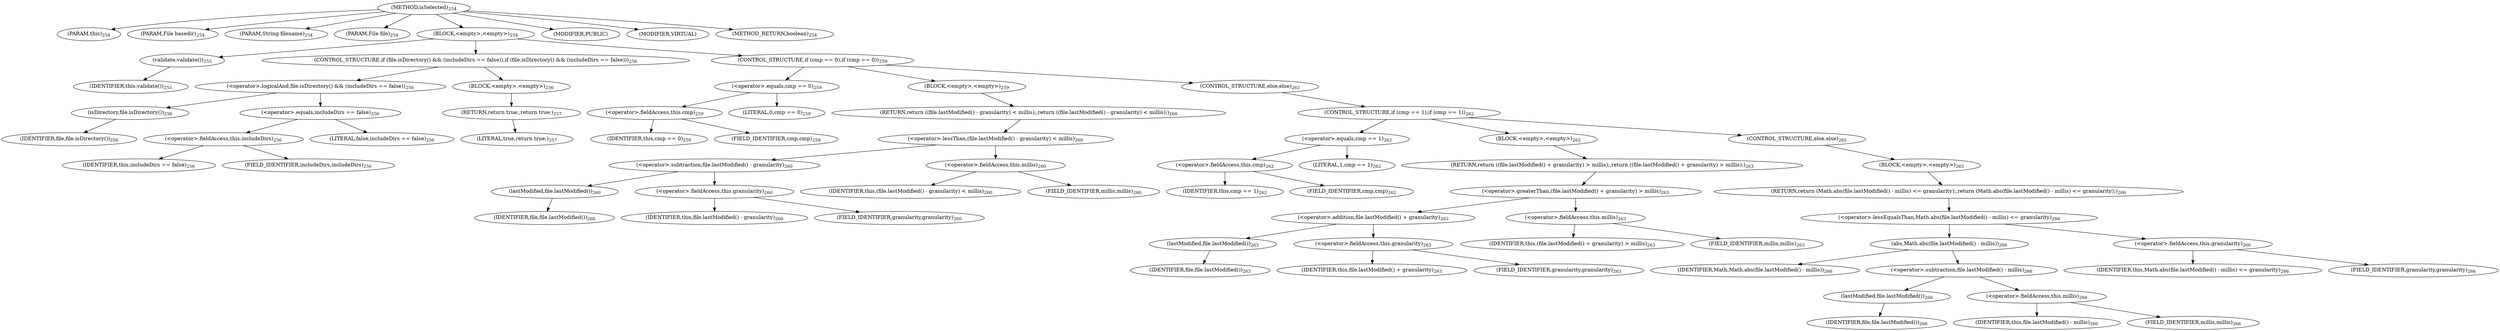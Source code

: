 digraph "isSelected" {  
"478" [label = <(METHOD,isSelected)<SUB>254</SUB>> ]
"33" [label = <(PARAM,this)<SUB>254</SUB>> ]
"479" [label = <(PARAM,File basedir)<SUB>254</SUB>> ]
"480" [label = <(PARAM,String filename)<SUB>254</SUB>> ]
"481" [label = <(PARAM,File file)<SUB>254</SUB>> ]
"482" [label = <(BLOCK,&lt;empty&gt;,&lt;empty&gt;)<SUB>254</SUB>> ]
"483" [label = <(validate,validate())<SUB>255</SUB>> ]
"32" [label = <(IDENTIFIER,this,validate())<SUB>255</SUB>> ]
"484" [label = <(CONTROL_STRUCTURE,if (file.isDirectory() &amp;&amp; (includeDirs == false)),if (file.isDirectory() &amp;&amp; (includeDirs == false)))<SUB>256</SUB>> ]
"485" [label = <(&lt;operator&gt;.logicalAnd,file.isDirectory() &amp;&amp; (includeDirs == false))<SUB>256</SUB>> ]
"486" [label = <(isDirectory,file.isDirectory())<SUB>256</SUB>> ]
"487" [label = <(IDENTIFIER,file,file.isDirectory())<SUB>256</SUB>> ]
"488" [label = <(&lt;operator&gt;.equals,includeDirs == false)<SUB>256</SUB>> ]
"489" [label = <(&lt;operator&gt;.fieldAccess,this.includeDirs)<SUB>256</SUB>> ]
"490" [label = <(IDENTIFIER,this,includeDirs == false)<SUB>256</SUB>> ]
"491" [label = <(FIELD_IDENTIFIER,includeDirs,includeDirs)<SUB>256</SUB>> ]
"492" [label = <(LITERAL,false,includeDirs == false)<SUB>256</SUB>> ]
"493" [label = <(BLOCK,&lt;empty&gt;,&lt;empty&gt;)<SUB>256</SUB>> ]
"494" [label = <(RETURN,return true;,return true;)<SUB>257</SUB>> ]
"495" [label = <(LITERAL,true,return true;)<SUB>257</SUB>> ]
"496" [label = <(CONTROL_STRUCTURE,if (cmp == 0),if (cmp == 0))<SUB>259</SUB>> ]
"497" [label = <(&lt;operator&gt;.equals,cmp == 0)<SUB>259</SUB>> ]
"498" [label = <(&lt;operator&gt;.fieldAccess,this.cmp)<SUB>259</SUB>> ]
"499" [label = <(IDENTIFIER,this,cmp == 0)<SUB>259</SUB>> ]
"500" [label = <(FIELD_IDENTIFIER,cmp,cmp)<SUB>259</SUB>> ]
"501" [label = <(LITERAL,0,cmp == 0)<SUB>259</SUB>> ]
"502" [label = <(BLOCK,&lt;empty&gt;,&lt;empty&gt;)<SUB>259</SUB>> ]
"503" [label = <(RETURN,return ((file.lastModified() - granularity) &lt; millis);,return ((file.lastModified() - granularity) &lt; millis);)<SUB>260</SUB>> ]
"504" [label = <(&lt;operator&gt;.lessThan,(file.lastModified() - granularity) &lt; millis)<SUB>260</SUB>> ]
"505" [label = <(&lt;operator&gt;.subtraction,file.lastModified() - granularity)<SUB>260</SUB>> ]
"506" [label = <(lastModified,file.lastModified())<SUB>260</SUB>> ]
"507" [label = <(IDENTIFIER,file,file.lastModified())<SUB>260</SUB>> ]
"508" [label = <(&lt;operator&gt;.fieldAccess,this.granularity)<SUB>260</SUB>> ]
"509" [label = <(IDENTIFIER,this,file.lastModified() - granularity)<SUB>260</SUB>> ]
"510" [label = <(FIELD_IDENTIFIER,granularity,granularity)<SUB>260</SUB>> ]
"511" [label = <(&lt;operator&gt;.fieldAccess,this.millis)<SUB>260</SUB>> ]
"512" [label = <(IDENTIFIER,this,(file.lastModified() - granularity) &lt; millis)<SUB>260</SUB>> ]
"513" [label = <(FIELD_IDENTIFIER,millis,millis)<SUB>260</SUB>> ]
"514" [label = <(CONTROL_STRUCTURE,else,else)<SUB>262</SUB>> ]
"515" [label = <(CONTROL_STRUCTURE,if (cmp == 1),if (cmp == 1))<SUB>262</SUB>> ]
"516" [label = <(&lt;operator&gt;.equals,cmp == 1)<SUB>262</SUB>> ]
"517" [label = <(&lt;operator&gt;.fieldAccess,this.cmp)<SUB>262</SUB>> ]
"518" [label = <(IDENTIFIER,this,cmp == 1)<SUB>262</SUB>> ]
"519" [label = <(FIELD_IDENTIFIER,cmp,cmp)<SUB>262</SUB>> ]
"520" [label = <(LITERAL,1,cmp == 1)<SUB>262</SUB>> ]
"521" [label = <(BLOCK,&lt;empty&gt;,&lt;empty&gt;)<SUB>262</SUB>> ]
"522" [label = <(RETURN,return ((file.lastModified() + granularity) &gt; millis);,return ((file.lastModified() + granularity) &gt; millis);)<SUB>263</SUB>> ]
"523" [label = <(&lt;operator&gt;.greaterThan,(file.lastModified() + granularity) &gt; millis)<SUB>263</SUB>> ]
"524" [label = <(&lt;operator&gt;.addition,file.lastModified() + granularity)<SUB>263</SUB>> ]
"525" [label = <(lastModified,file.lastModified())<SUB>263</SUB>> ]
"526" [label = <(IDENTIFIER,file,file.lastModified())<SUB>263</SUB>> ]
"527" [label = <(&lt;operator&gt;.fieldAccess,this.granularity)<SUB>263</SUB>> ]
"528" [label = <(IDENTIFIER,this,file.lastModified() + granularity)<SUB>263</SUB>> ]
"529" [label = <(FIELD_IDENTIFIER,granularity,granularity)<SUB>263</SUB>> ]
"530" [label = <(&lt;operator&gt;.fieldAccess,this.millis)<SUB>263</SUB>> ]
"531" [label = <(IDENTIFIER,this,(file.lastModified() + granularity) &gt; millis)<SUB>263</SUB>> ]
"532" [label = <(FIELD_IDENTIFIER,millis,millis)<SUB>263</SUB>> ]
"533" [label = <(CONTROL_STRUCTURE,else,else)<SUB>265</SUB>> ]
"534" [label = <(BLOCK,&lt;empty&gt;,&lt;empty&gt;)<SUB>265</SUB>> ]
"535" [label = <(RETURN,return (Math.abs(file.lastModified() - millis) &lt;= granularity);,return (Math.abs(file.lastModified() - millis) &lt;= granularity);)<SUB>266</SUB>> ]
"536" [label = <(&lt;operator&gt;.lessEqualsThan,Math.abs(file.lastModified() - millis) &lt;= granularity)<SUB>266</SUB>> ]
"537" [label = <(abs,Math.abs(file.lastModified() - millis))<SUB>266</SUB>> ]
"538" [label = <(IDENTIFIER,Math,Math.abs(file.lastModified() - millis))<SUB>266</SUB>> ]
"539" [label = <(&lt;operator&gt;.subtraction,file.lastModified() - millis)<SUB>266</SUB>> ]
"540" [label = <(lastModified,file.lastModified())<SUB>266</SUB>> ]
"541" [label = <(IDENTIFIER,file,file.lastModified())<SUB>266</SUB>> ]
"542" [label = <(&lt;operator&gt;.fieldAccess,this.millis)<SUB>266</SUB>> ]
"543" [label = <(IDENTIFIER,this,file.lastModified() - millis)<SUB>266</SUB>> ]
"544" [label = <(FIELD_IDENTIFIER,millis,millis)<SUB>266</SUB>> ]
"545" [label = <(&lt;operator&gt;.fieldAccess,this.granularity)<SUB>266</SUB>> ]
"546" [label = <(IDENTIFIER,this,Math.abs(file.lastModified() - millis) &lt;= granularity)<SUB>266</SUB>> ]
"547" [label = <(FIELD_IDENTIFIER,granularity,granularity)<SUB>266</SUB>> ]
"548" [label = <(MODIFIER,PUBLIC)> ]
"549" [label = <(MODIFIER,VIRTUAL)> ]
"550" [label = <(METHOD_RETURN,boolean)<SUB>254</SUB>> ]
  "478" -> "33" 
  "478" -> "479" 
  "478" -> "480" 
  "478" -> "481" 
  "478" -> "482" 
  "478" -> "548" 
  "478" -> "549" 
  "478" -> "550" 
  "482" -> "483" 
  "482" -> "484" 
  "482" -> "496" 
  "483" -> "32" 
  "484" -> "485" 
  "484" -> "493" 
  "485" -> "486" 
  "485" -> "488" 
  "486" -> "487" 
  "488" -> "489" 
  "488" -> "492" 
  "489" -> "490" 
  "489" -> "491" 
  "493" -> "494" 
  "494" -> "495" 
  "496" -> "497" 
  "496" -> "502" 
  "496" -> "514" 
  "497" -> "498" 
  "497" -> "501" 
  "498" -> "499" 
  "498" -> "500" 
  "502" -> "503" 
  "503" -> "504" 
  "504" -> "505" 
  "504" -> "511" 
  "505" -> "506" 
  "505" -> "508" 
  "506" -> "507" 
  "508" -> "509" 
  "508" -> "510" 
  "511" -> "512" 
  "511" -> "513" 
  "514" -> "515" 
  "515" -> "516" 
  "515" -> "521" 
  "515" -> "533" 
  "516" -> "517" 
  "516" -> "520" 
  "517" -> "518" 
  "517" -> "519" 
  "521" -> "522" 
  "522" -> "523" 
  "523" -> "524" 
  "523" -> "530" 
  "524" -> "525" 
  "524" -> "527" 
  "525" -> "526" 
  "527" -> "528" 
  "527" -> "529" 
  "530" -> "531" 
  "530" -> "532" 
  "533" -> "534" 
  "534" -> "535" 
  "535" -> "536" 
  "536" -> "537" 
  "536" -> "545" 
  "537" -> "538" 
  "537" -> "539" 
  "539" -> "540" 
  "539" -> "542" 
  "540" -> "541" 
  "542" -> "543" 
  "542" -> "544" 
  "545" -> "546" 
  "545" -> "547" 
}

